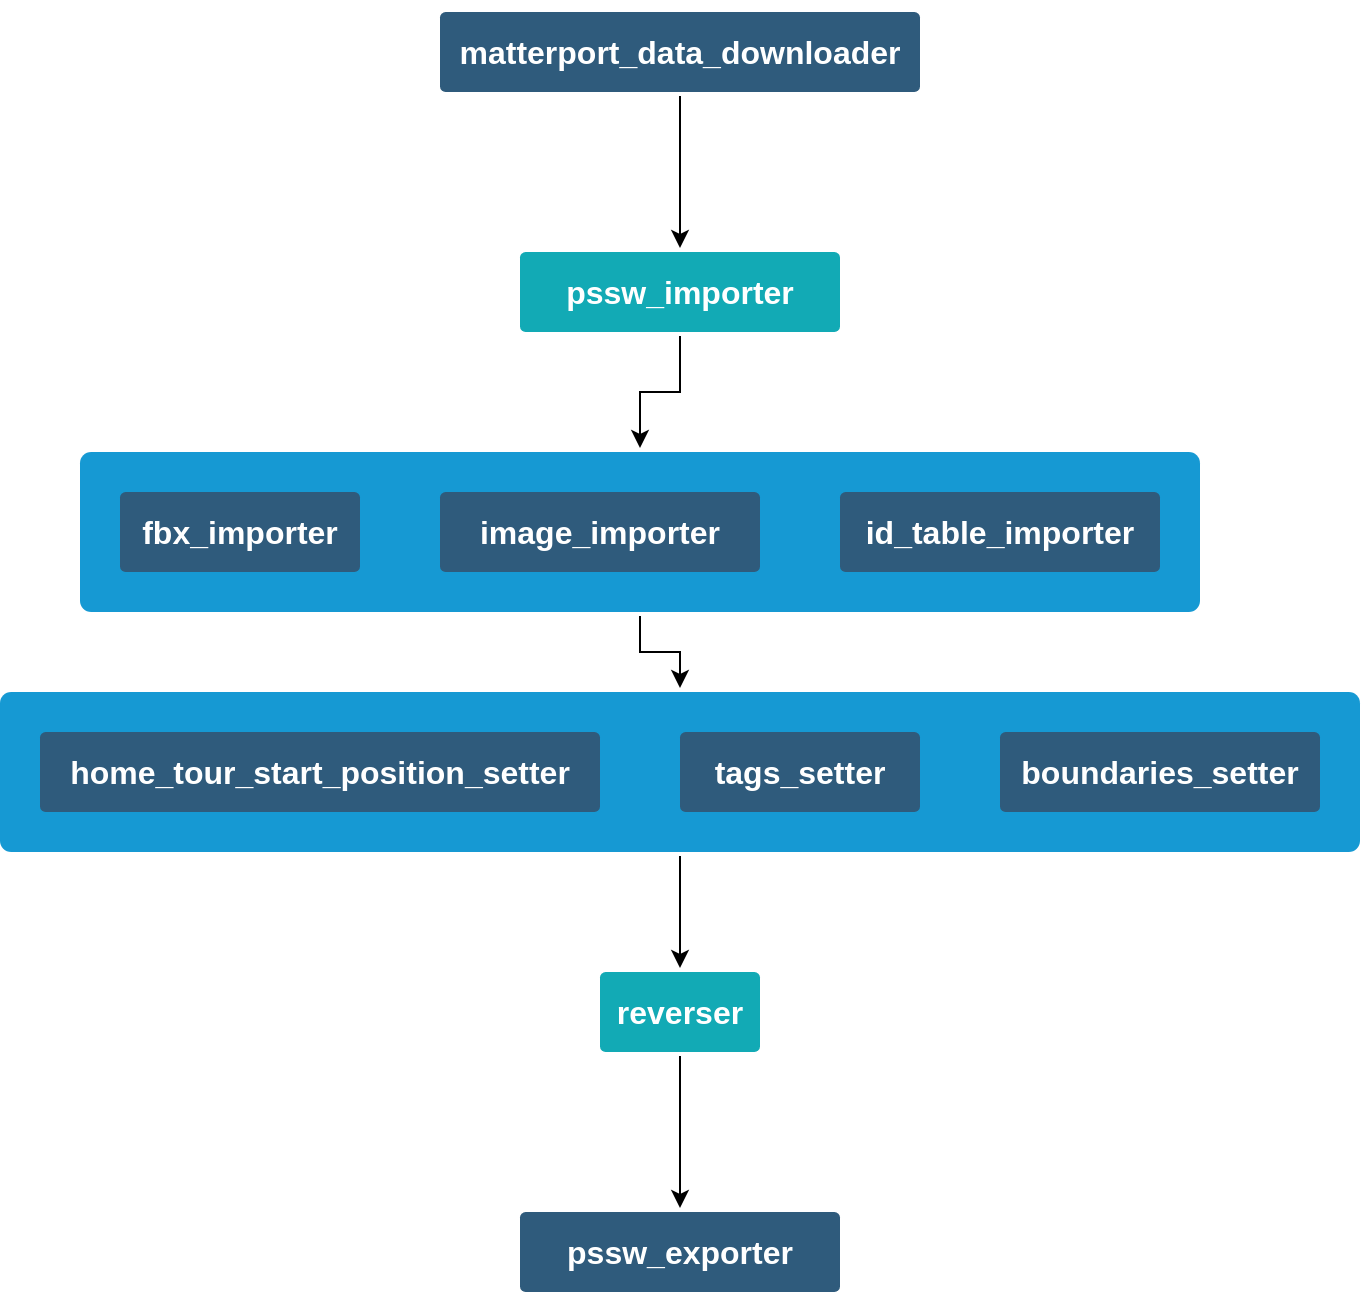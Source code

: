 <mxfile version="24.2.8" type="github">
  <diagram id="6a731a19-8d31-9384-78a2-239565b7b9f0" name="Page-1">
    <mxGraphModel dx="2962" dy="1750" grid="1" gridSize="10" guides="1" tooltips="1" connect="1" arrows="1" fold="1" page="1" pageScale="1" pageWidth="1169" pageHeight="827" background="none" math="0" shadow="0">
      <root>
        <mxCell id="0" />
        <mxCell id="1" parent="0" />
        <mxCell id="o7lvHpTq__VK10k64R-0-1801" value="&lt;p data-pm-slice=&quot;1 1 [&amp;quot;table&amp;quot;,{&amp;quot;isNumberColumnEnabled&amp;quot;:false,&amp;quot;layout&amp;quot;:&amp;quot;default&amp;quot;,&amp;quot;__autoSize&amp;quot;:false,&amp;quot;localId&amp;quot;:&amp;quot;bbb435ce-e84e-4e3d-9dc8-f1c0fbe65b8b&amp;quot;,&amp;quot;width&amp;quot;:760},&amp;quot;tableRow&amp;quot;,null,&amp;quot;tableCell&amp;quot;,{&amp;quot;colspan&amp;quot;:1,&amp;quot;rowspan&amp;quot;:1,&amp;quot;colwidth&amp;quot;:null,&amp;quot;background&amp;quot;:null}]&quot;&gt;&lt;br&gt;&lt;/p&gt;" style="rounded=1;whiteSpace=wrap;html=1;shadow=0;labelBackgroundColor=none;strokeColor=none;strokeWidth=3;fillColor=#1699D3;fontFamily=Helvetica;fontSize=16;fontColor=#FFFFFF;align=center;fontStyle=1;spacing=5;arcSize=7;perimeterSpacing=2;" vertex="1" parent="1">
          <mxGeometry x="-340" y="60" width="680" height="80" as="geometry" />
        </mxCell>
        <mxCell id="o7lvHpTq__VK10k64R-0-1803" value="" style="edgeStyle=orthogonalEdgeStyle;rounded=0;orthogonalLoop=1;jettySize=auto;html=1;entryX=0.5;entryY=0;entryDx=0;entryDy=0;" edge="1" parent="1" source="o7lvHpTq__VK10k64R-0-1800" target="o7lvHpTq__VK10k64R-0-1801">
          <mxGeometry relative="1" as="geometry" />
        </mxCell>
        <mxCell id="o7lvHpTq__VK10k64R-0-1800" value="&lt;p data-pm-slice=&quot;1 1 [&amp;quot;table&amp;quot;,{&amp;quot;isNumberColumnEnabled&amp;quot;:false,&amp;quot;layout&amp;quot;:&amp;quot;default&amp;quot;,&amp;quot;__autoSize&amp;quot;:false,&amp;quot;localId&amp;quot;:&amp;quot;bbb435ce-e84e-4e3d-9dc8-f1c0fbe65b8b&amp;quot;,&amp;quot;width&amp;quot;:760},&amp;quot;tableRow&amp;quot;,null,&amp;quot;tableCell&amp;quot;,{&amp;quot;colspan&amp;quot;:1,&amp;quot;rowspan&amp;quot;:1,&amp;quot;colwidth&amp;quot;:null,&amp;quot;background&amp;quot;:null}]&quot;&gt;&lt;br&gt;&lt;/p&gt;" style="rounded=1;whiteSpace=wrap;html=1;shadow=0;labelBackgroundColor=none;strokeColor=none;strokeWidth=3;fillColor=#1699D3;fontFamily=Helvetica;fontSize=16;fontColor=#FFFFFF;align=center;fontStyle=1;spacing=5;arcSize=7;perimeterSpacing=2;" vertex="1" parent="1">
          <mxGeometry x="-300" y="-60" width="560" height="80" as="geometry" />
        </mxCell>
        <mxCell id="o7lvHpTq__VK10k64R-0-1795" value="" style="edgeStyle=orthogonalEdgeStyle;rounded=0;orthogonalLoop=1;jettySize=auto;html=1;" edge="1" parent="1" source="1749" target="o7lvHpTq__VK10k64R-0-1789">
          <mxGeometry relative="1" as="geometry" />
        </mxCell>
        <mxCell id="1749" value="&lt;p data-pm-slice=&quot;1 1 [&amp;quot;table&amp;quot;,{&amp;quot;isNumberColumnEnabled&amp;quot;:false,&amp;quot;layout&amp;quot;:&amp;quot;default&amp;quot;,&amp;quot;__autoSize&amp;quot;:false,&amp;quot;localId&amp;quot;:&amp;quot;bbb435ce-e84e-4e3d-9dc8-f1c0fbe65b8b&amp;quot;,&amp;quot;width&amp;quot;:760},&amp;quot;tableRow&amp;quot;,null,&amp;quot;tableCell&amp;quot;,{&amp;quot;colspan&amp;quot;:1,&amp;quot;rowspan&amp;quot;:1,&amp;quot;colwidth&amp;quot;:null,&amp;quot;background&amp;quot;:null}]&quot;&gt;matterport_data_downloader&lt;/p&gt;" style="rounded=1;whiteSpace=wrap;html=1;shadow=0;labelBackgroundColor=none;strokeColor=none;strokeWidth=3;fillColor=#2F5B7C;fontFamily=Helvetica;fontSize=16;fontColor=#FFFFFF;align=center;fontStyle=1;spacing=5;arcSize=7;perimeterSpacing=2;" parent="1" vertex="1">
          <mxGeometry x="-120" y="-280" width="240" height="40" as="geometry" />
        </mxCell>
        <mxCell id="o7lvHpTq__VK10k64R-0-1779" value="&lt;p data-pm-slice=&quot;1 1 [&amp;quot;table&amp;quot;,{&amp;quot;isNumberColumnEnabled&amp;quot;:false,&amp;quot;layout&amp;quot;:&amp;quot;default&amp;quot;,&amp;quot;__autoSize&amp;quot;:false,&amp;quot;localId&amp;quot;:&amp;quot;bbb435ce-e84e-4e3d-9dc8-f1c0fbe65b8b&amp;quot;,&amp;quot;width&amp;quot;:760},&amp;quot;tableRow&amp;quot;,null,&amp;quot;tableCell&amp;quot;,{&amp;quot;colspan&amp;quot;:1,&amp;quot;rowspan&amp;quot;:1,&amp;quot;colwidth&amp;quot;:null,&amp;quot;background&amp;quot;:null}]&quot;&gt;fbx_importer&lt;/p&gt;" style="rounded=1;whiteSpace=wrap;html=1;shadow=0;labelBackgroundColor=none;strokeColor=none;strokeWidth=3;fillColor=#2F5B7C;fontFamily=Helvetica;fontSize=16;fontColor=#FFFFFF;align=center;fontStyle=1;spacing=5;arcSize=7;perimeterSpacing=2;" vertex="1" parent="1">
          <mxGeometry x="-280" y="-40" width="120" height="40" as="geometry" />
        </mxCell>
        <mxCell id="o7lvHpTq__VK10k64R-0-1780" value="&lt;p data-pm-slice=&quot;1 1 [&amp;quot;table&amp;quot;,{&amp;quot;isNumberColumnEnabled&amp;quot;:false,&amp;quot;layout&amp;quot;:&amp;quot;default&amp;quot;,&amp;quot;__autoSize&amp;quot;:false,&amp;quot;localId&amp;quot;:&amp;quot;bbb435ce-e84e-4e3d-9dc8-f1c0fbe65b8b&amp;quot;,&amp;quot;width&amp;quot;:760},&amp;quot;tableRow&amp;quot;,null,&amp;quot;tableCell&amp;quot;,{&amp;quot;colspan&amp;quot;:1,&amp;quot;rowspan&amp;quot;:1,&amp;quot;colwidth&amp;quot;:null,&amp;quot;background&amp;quot;:null}]&quot;&gt;image_importer&lt;/p&gt;" style="rounded=1;whiteSpace=wrap;html=1;shadow=0;labelBackgroundColor=none;strokeColor=none;strokeWidth=3;fillColor=#2F5B7C;fontFamily=Helvetica;fontSize=16;fontColor=#FFFFFF;align=center;fontStyle=1;spacing=5;arcSize=7;perimeterSpacing=2;" vertex="1" parent="1">
          <mxGeometry x="-120" y="-40" width="160" height="40" as="geometry" />
        </mxCell>
        <mxCell id="o7lvHpTq__VK10k64R-0-1781" value="&lt;p data-pm-slice=&quot;1 1 [&amp;quot;table&amp;quot;,{&amp;quot;isNumberColumnEnabled&amp;quot;:false,&amp;quot;layout&amp;quot;:&amp;quot;default&amp;quot;,&amp;quot;__autoSize&amp;quot;:false,&amp;quot;localId&amp;quot;:&amp;quot;bbb435ce-e84e-4e3d-9dc8-f1c0fbe65b8b&amp;quot;,&amp;quot;width&amp;quot;:760},&amp;quot;tableRow&amp;quot;,null,&amp;quot;tableCell&amp;quot;,{&amp;quot;colspan&amp;quot;:1,&amp;quot;rowspan&amp;quot;:1,&amp;quot;colwidth&amp;quot;:null,&amp;quot;background&amp;quot;:null}]&quot;&gt;id_table_importer&lt;/p&gt;" style="rounded=1;whiteSpace=wrap;html=1;shadow=0;labelBackgroundColor=none;strokeColor=none;strokeWidth=3;fillColor=#2F5B7C;fontFamily=Helvetica;fontSize=16;fontColor=#FFFFFF;align=center;fontStyle=1;spacing=5;arcSize=7;perimeterSpacing=2;" vertex="1" parent="1">
          <mxGeometry x="80" y="-40" width="160" height="40" as="geometry" />
        </mxCell>
        <mxCell id="o7lvHpTq__VK10k64R-0-1782" value="&lt;p data-pm-slice=&quot;1 1 [&amp;quot;table&amp;quot;,{&amp;quot;isNumberColumnEnabled&amp;quot;:false,&amp;quot;layout&amp;quot;:&amp;quot;default&amp;quot;,&amp;quot;__autoSize&amp;quot;:false,&amp;quot;localId&amp;quot;:&amp;quot;bbb435ce-e84e-4e3d-9dc8-f1c0fbe65b8b&amp;quot;,&amp;quot;width&amp;quot;:760},&amp;quot;tableRow&amp;quot;,null,&amp;quot;tableCell&amp;quot;,{&amp;quot;colspan&amp;quot;:1,&amp;quot;rowspan&amp;quot;:1,&amp;quot;colwidth&amp;quot;:null,&amp;quot;background&amp;quot;:null}]&quot;&gt;home_tour_start_position_setter&lt;/p&gt;" style="rounded=1;whiteSpace=wrap;html=1;shadow=0;labelBackgroundColor=none;strokeColor=none;strokeWidth=3;fillColor=#2F5B7C;fontFamily=Helvetica;fontSize=16;fontColor=#FFFFFF;align=center;fontStyle=1;spacing=5;arcSize=7;perimeterSpacing=2;" vertex="1" parent="1">
          <mxGeometry x="-320" y="80" width="280" height="40" as="geometry" />
        </mxCell>
        <mxCell id="o7lvHpTq__VK10k64R-0-1799" value="" style="edgeStyle=orthogonalEdgeStyle;rounded=0;orthogonalLoop=1;jettySize=auto;html=1;exitX=0.5;exitY=1;exitDx=0;exitDy=0;" edge="1" parent="1" source="o7lvHpTq__VK10k64R-0-1801" target="o7lvHpTq__VK10k64R-0-1788">
          <mxGeometry relative="1" as="geometry" />
        </mxCell>
        <mxCell id="o7lvHpTq__VK10k64R-0-1783" value="&lt;p data-pm-slice=&quot;1 1 [&amp;quot;table&amp;quot;,{&amp;quot;isNumberColumnEnabled&amp;quot;:false,&amp;quot;layout&amp;quot;:&amp;quot;default&amp;quot;,&amp;quot;__autoSize&amp;quot;:false,&amp;quot;localId&amp;quot;:&amp;quot;bbb435ce-e84e-4e3d-9dc8-f1c0fbe65b8b&amp;quot;,&amp;quot;width&amp;quot;:760},&amp;quot;tableRow&amp;quot;,null,&amp;quot;tableCell&amp;quot;,{&amp;quot;colspan&amp;quot;:1,&amp;quot;rowspan&amp;quot;:1,&amp;quot;colwidth&amp;quot;:null,&amp;quot;background&amp;quot;:null}]&quot;&gt;tags_setter&lt;/p&gt;" style="rounded=1;whiteSpace=wrap;html=1;shadow=0;labelBackgroundColor=none;strokeColor=none;strokeWidth=3;fillColor=#2F5B7C;fontFamily=Helvetica;fontSize=16;fontColor=#FFFFFF;align=center;fontStyle=1;spacing=5;arcSize=7;perimeterSpacing=2;" vertex="1" parent="1">
          <mxGeometry y="80" width="120" height="40" as="geometry" />
        </mxCell>
        <mxCell id="o7lvHpTq__VK10k64R-0-1785" value="&lt;p data-pm-slice=&quot;1 1 [&amp;quot;table&amp;quot;,{&amp;quot;isNumberColumnEnabled&amp;quot;:false,&amp;quot;layout&amp;quot;:&amp;quot;default&amp;quot;,&amp;quot;__autoSize&amp;quot;:false,&amp;quot;localId&amp;quot;:&amp;quot;bbb435ce-e84e-4e3d-9dc8-f1c0fbe65b8b&amp;quot;,&amp;quot;width&amp;quot;:760},&amp;quot;tableRow&amp;quot;,null,&amp;quot;tableCell&amp;quot;,{&amp;quot;colspan&amp;quot;:1,&amp;quot;rowspan&amp;quot;:1,&amp;quot;colwidth&amp;quot;:null,&amp;quot;background&amp;quot;:null}]&quot;&gt;boundaries_setter&lt;/p&gt;" style="rounded=1;whiteSpace=wrap;html=1;shadow=0;labelBackgroundColor=none;strokeColor=none;strokeWidth=3;fillColor=#2F5B7C;fontFamily=Helvetica;fontSize=16;fontColor=#FFFFFF;align=center;fontStyle=1;spacing=5;arcSize=7;perimeterSpacing=2;" vertex="1" parent="1">
          <mxGeometry x="160" y="80" width="160" height="40" as="geometry" />
        </mxCell>
        <mxCell id="o7lvHpTq__VK10k64R-0-1787" value="&lt;p data-pm-slice=&quot;1 1 [&amp;quot;table&amp;quot;,{&amp;quot;isNumberColumnEnabled&amp;quot;:false,&amp;quot;layout&amp;quot;:&amp;quot;default&amp;quot;,&amp;quot;__autoSize&amp;quot;:false,&amp;quot;localId&amp;quot;:&amp;quot;bbb435ce-e84e-4e3d-9dc8-f1c0fbe65b8b&amp;quot;,&amp;quot;width&amp;quot;:760},&amp;quot;tableRow&amp;quot;,null,&amp;quot;tableCell&amp;quot;,{&amp;quot;colspan&amp;quot;:1,&amp;quot;rowspan&amp;quot;:1,&amp;quot;colwidth&amp;quot;:null,&amp;quot;background&amp;quot;:null}]&quot;&gt;pssw_exporter&lt;/p&gt;" style="rounded=1;whiteSpace=wrap;html=1;shadow=0;labelBackgroundColor=none;strokeColor=none;strokeWidth=3;fillColor=#2F5B7C;fontFamily=Helvetica;fontSize=16;fontColor=#FFFFFF;align=center;fontStyle=1;spacing=5;arcSize=7;perimeterSpacing=2;" vertex="1" parent="1">
          <mxGeometry x="-80" y="320" width="160" height="40" as="geometry" />
        </mxCell>
        <mxCell id="o7lvHpTq__VK10k64R-0-1796" value="" style="edgeStyle=orthogonalEdgeStyle;rounded=0;orthogonalLoop=1;jettySize=auto;html=1;" edge="1" parent="1" source="o7lvHpTq__VK10k64R-0-1788" target="o7lvHpTq__VK10k64R-0-1787">
          <mxGeometry relative="1" as="geometry" />
        </mxCell>
        <mxCell id="o7lvHpTq__VK10k64R-0-1788" value="&lt;p data-pm-slice=&quot;1 1 [&amp;quot;table&amp;quot;,{&amp;quot;isNumberColumnEnabled&amp;quot;:false,&amp;quot;layout&amp;quot;:&amp;quot;default&amp;quot;,&amp;quot;__autoSize&amp;quot;:false,&amp;quot;localId&amp;quot;:&amp;quot;bbb435ce-e84e-4e3d-9dc8-f1c0fbe65b8b&amp;quot;,&amp;quot;width&amp;quot;:760},&amp;quot;tableRow&amp;quot;,null,&amp;quot;tableCell&amp;quot;,{&amp;quot;colspan&amp;quot;:1,&amp;quot;rowspan&amp;quot;:1,&amp;quot;colwidth&amp;quot;:null,&amp;quot;background&amp;quot;:null}]&quot;&gt;reverser&lt;/p&gt;" style="rounded=1;whiteSpace=wrap;html=1;shadow=0;labelBackgroundColor=none;strokeColor=none;strokeWidth=3;fillColor=#12AAB5;fontFamily=Helvetica;fontSize=16;fontColor=#FFFFFF;align=center;fontStyle=1;spacing=5;arcSize=7;perimeterSpacing=2;" vertex="1" parent="1">
          <mxGeometry x="-40" y="200" width="80" height="40" as="geometry" />
        </mxCell>
        <mxCell id="o7lvHpTq__VK10k64R-0-1802" value="" style="edgeStyle=orthogonalEdgeStyle;rounded=0;orthogonalLoop=1;jettySize=auto;html=1;entryX=0.5;entryY=0;entryDx=0;entryDy=0;" edge="1" parent="1" source="o7lvHpTq__VK10k64R-0-1789" target="o7lvHpTq__VK10k64R-0-1800">
          <mxGeometry relative="1" as="geometry" />
        </mxCell>
        <mxCell id="o7lvHpTq__VK10k64R-0-1789" value="&lt;p data-pm-slice=&quot;1 1 [&amp;quot;table&amp;quot;,{&amp;quot;isNumberColumnEnabled&amp;quot;:false,&amp;quot;layout&amp;quot;:&amp;quot;default&amp;quot;,&amp;quot;__autoSize&amp;quot;:false,&amp;quot;localId&amp;quot;:&amp;quot;bbb435ce-e84e-4e3d-9dc8-f1c0fbe65b8b&amp;quot;,&amp;quot;width&amp;quot;:760},&amp;quot;tableRow&amp;quot;,null,&amp;quot;tableCell&amp;quot;,{&amp;quot;colspan&amp;quot;:1,&amp;quot;rowspan&amp;quot;:1,&amp;quot;colwidth&amp;quot;:null,&amp;quot;background&amp;quot;:null}]&quot;&gt;pssw_importer&lt;/p&gt;" style="rounded=1;whiteSpace=wrap;html=1;shadow=0;labelBackgroundColor=none;strokeColor=none;strokeWidth=3;fillColor=#12AAB5;fontFamily=Helvetica;fontSize=16;fontColor=#FFFFFF;align=center;fontStyle=1;spacing=5;arcSize=7;perimeterSpacing=2;" vertex="1" parent="1">
          <mxGeometry x="-80" y="-160" width="160" height="40" as="geometry" />
        </mxCell>
      </root>
    </mxGraphModel>
  </diagram>
</mxfile>

